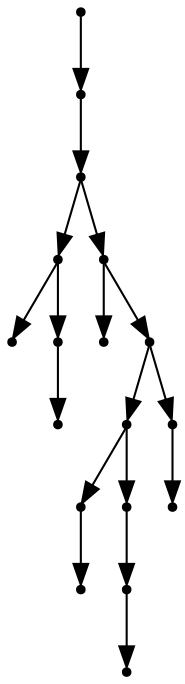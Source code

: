 digraph {
  17 [shape=point];
  16 [shape=point];
  15 [shape=point];
  3 [shape=point];
  0 [shape=point];
  2 [shape=point];
  1 [shape=point];
  14 [shape=point];
  4 [shape=point];
  13 [shape=point];
  10 [shape=point];
  6 [shape=point];
  5 [shape=point];
  9 [shape=point];
  8 [shape=point];
  7 [shape=point];
  12 [shape=point];
  11 [shape=point];
17 -> 16;
16 -> 15;
15 -> 3;
3 -> 0;
3 -> 2;
2 -> 1;
15 -> 14;
14 -> 4;
14 -> 13;
13 -> 10;
10 -> 6;
6 -> 5;
10 -> 9;
9 -> 8;
8 -> 7;
13 -> 12;
12 -> 11;
}
